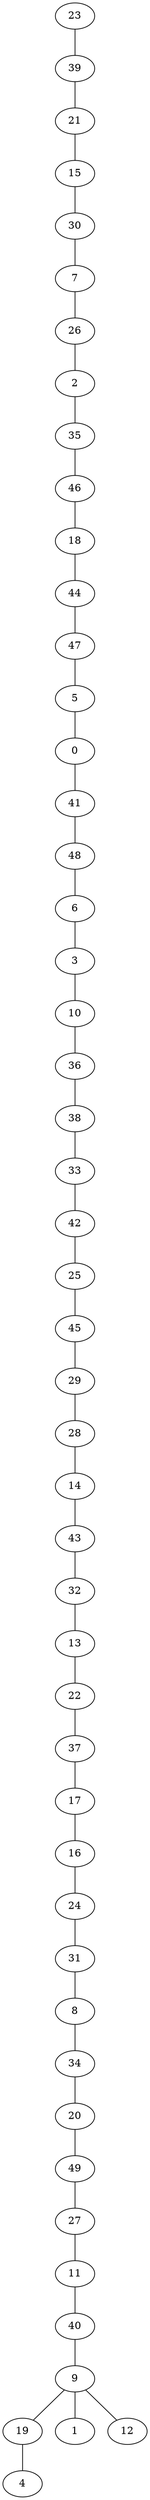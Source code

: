graph {
  23 -- 39;
  39 -- 21;
  21 -- 15;
  15 -- 30;
  30 -- 7;
  7 -- 26;
  26 -- 2;
  2 -- 35;
  35 -- 46;
  46 -- 18;
  18 -- 44;
  44 -- 47;
  47 -- 5;
  5 -- 0;
  0 -- 41;
  41 -- 48;
  48 -- 6;
  6 -- 3;
  3 -- 10;
  10 -- 36;
  36 -- 38;
  38 -- 33;
  33 -- 42;
  42 -- 25;
  25 -- 45;
  45 -- 29;
  29 -- 28;
  28 -- 14;
  14 -- 43;
  43 -- 32;
  32 -- 13;
  13 -- 22;
  22 -- 37;
  37 -- 17;
  17 -- 16;
  16 -- 24;
  24 -- 31;
  31 -- 8;
  8 -- 34;
  34 -- 20;
  20 -- 49;
  49 -- 27;
  27 -- 11;
  11 -- 40;
  40 -- 9;
  9 -- 19;
  19 -- 4;
  9 -- 1;
  9 -- 12;
}
